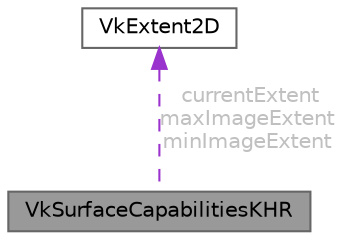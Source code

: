 digraph "VkSurfaceCapabilitiesKHR"
{
 // LATEX_PDF_SIZE
  bgcolor="transparent";
  edge [fontname=Helvetica,fontsize=10,labelfontname=Helvetica,labelfontsize=10];
  node [fontname=Helvetica,fontsize=10,shape=box,height=0.2,width=0.4];
  Node1 [id="Node000001",label="VkSurfaceCapabilitiesKHR",height=0.2,width=0.4,color="gray40", fillcolor="grey60", style="filled", fontcolor="black",tooltip=" "];
  Node2 -> Node1 [id="edge1_Node000001_Node000002",dir="back",color="darkorchid3",style="dashed",tooltip=" ",label=" currentExtent\nmaxImageExtent\nminImageExtent",fontcolor="grey" ];
  Node2 [id="Node000002",label="VkExtent2D",height=0.2,width=0.4,color="gray40", fillcolor="white", style="filled",URL="$struct_vk_extent2_d.html",tooltip=" "];
}
